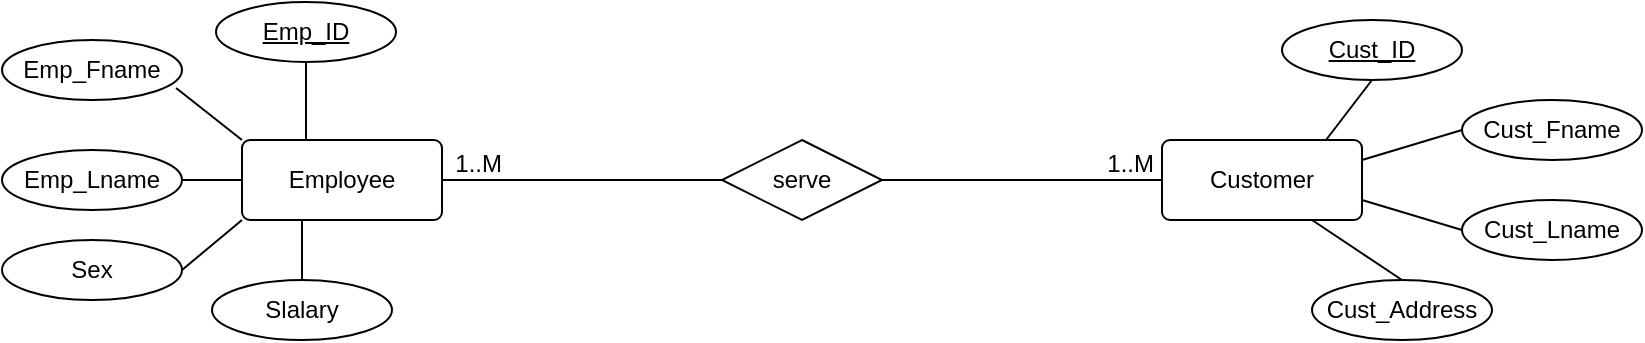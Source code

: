 <mxfile version="20.0.3" type="github">
  <diagram name="Page-1" id="e7e014a7-5840-1c2e-5031-d8a46d1fe8dd">
    <mxGraphModel dx="668" dy="346" grid="1" gridSize="10" guides="1" tooltips="1" connect="1" arrows="1" fold="1" page="1" pageScale="1" pageWidth="1169" pageHeight="826" background="none" math="0" shadow="0">
      <root>
        <mxCell id="0" />
        <mxCell id="1" parent="0" />
        <mxCell id="6G9fWAWwdj7xiABz0F1w-1" value="Employee" style="rounded=1;arcSize=10;whiteSpace=wrap;html=1;align=center;" vertex="1" parent="1">
          <mxGeometry x="160" y="200" width="100" height="40" as="geometry" />
        </mxCell>
        <mxCell id="6G9fWAWwdj7xiABz0F1w-2" value="Slalary" style="ellipse;whiteSpace=wrap;html=1;rounded=1;arcSize=10;" vertex="1" parent="1">
          <mxGeometry x="145" y="270" width="90" height="30" as="geometry" />
        </mxCell>
        <mxCell id="6G9fWAWwdj7xiABz0F1w-4" value="serve" style="shape=rhombus;perimeter=rhombusPerimeter;whiteSpace=wrap;html=1;align=center;" vertex="1" parent="1">
          <mxGeometry x="400" y="200" width="80" height="40" as="geometry" />
        </mxCell>
        <mxCell id="6G9fWAWwdj7xiABz0F1w-6" value="" style="endArrow=none;html=1;rounded=0;exitX=1;exitY=0.5;exitDx=0;exitDy=0;entryX=0;entryY=0.5;entryDx=0;entryDy=0;" edge="1" parent="1" source="6G9fWAWwdj7xiABz0F1w-4" target="6G9fWAWwdj7xiABz0F1w-8">
          <mxGeometry relative="1" as="geometry">
            <mxPoint x="360" y="350" as="sourcePoint" />
            <mxPoint x="520" y="350" as="targetPoint" />
          </mxGeometry>
        </mxCell>
        <mxCell id="6G9fWAWwdj7xiABz0F1w-7" value="1..M" style="resizable=0;html=1;align=right;verticalAlign=bottom;" connectable="0" vertex="1" parent="6G9fWAWwdj7xiABz0F1w-6">
          <mxGeometry x="1" relative="1" as="geometry">
            <mxPoint x="-4" as="offset" />
          </mxGeometry>
        </mxCell>
        <mxCell id="6G9fWAWwdj7xiABz0F1w-8" value="Customer" style="rounded=1;arcSize=10;whiteSpace=wrap;html=1;align=center;" vertex="1" parent="1">
          <mxGeometry x="620" y="200" width="100" height="40" as="geometry" />
        </mxCell>
        <mxCell id="6G9fWAWwdj7xiABz0F1w-9" value="" style="endArrow=none;html=1;rounded=0;exitX=1;exitY=0.5;exitDx=0;exitDy=0;entryX=0;entryY=0.5;entryDx=0;entryDy=0;" edge="1" parent="1" source="6G9fWAWwdj7xiABz0F1w-1" target="6G9fWAWwdj7xiABz0F1w-4">
          <mxGeometry relative="1" as="geometry">
            <mxPoint x="490" y="230" as="sourcePoint" />
            <mxPoint x="630" y="230" as="targetPoint" />
          </mxGeometry>
        </mxCell>
        <mxCell id="6G9fWAWwdj7xiABz0F1w-10" value="1..M" style="resizable=0;html=1;align=right;verticalAlign=bottom;" connectable="0" vertex="1" parent="6G9fWAWwdj7xiABz0F1w-9">
          <mxGeometry x="1" relative="1" as="geometry">
            <mxPoint x="-110" as="offset" />
          </mxGeometry>
        </mxCell>
        <mxCell id="6G9fWAWwdj7xiABz0F1w-11" value="Sex" style="ellipse;whiteSpace=wrap;html=1;rounded=1;arcSize=10;" vertex="1" parent="1">
          <mxGeometry x="40" y="250" width="90" height="30" as="geometry" />
        </mxCell>
        <mxCell id="6G9fWAWwdj7xiABz0F1w-12" value="Emp_Lname" style="ellipse;whiteSpace=wrap;html=1;rounded=1;arcSize=10;" vertex="1" parent="1">
          <mxGeometry x="40" y="205" width="90" height="30" as="geometry" />
        </mxCell>
        <mxCell id="6G9fWAWwdj7xiABz0F1w-13" value="Emp_Fname" style="ellipse;whiteSpace=wrap;html=1;rounded=1;arcSize=10;" vertex="1" parent="1">
          <mxGeometry x="40" y="150" width="90" height="30" as="geometry" />
        </mxCell>
        <mxCell id="6G9fWAWwdj7xiABz0F1w-14" value="&lt;u&gt;Emp_ID&lt;/u&gt;" style="ellipse;whiteSpace=wrap;html=1;rounded=1;arcSize=10;" vertex="1" parent="1">
          <mxGeometry x="147" y="131" width="90" height="30" as="geometry" />
        </mxCell>
        <mxCell id="6G9fWAWwdj7xiABz0F1w-15" value="" style="endArrow=none;html=1;rounded=0;exitX=0.5;exitY=0;exitDx=0;exitDy=0;" edge="1" parent="1" source="6G9fWAWwdj7xiABz0F1w-2">
          <mxGeometry relative="1" as="geometry">
            <mxPoint x="360" y="350" as="sourcePoint" />
            <mxPoint x="190" y="240" as="targetPoint" />
          </mxGeometry>
        </mxCell>
        <mxCell id="6G9fWAWwdj7xiABz0F1w-16" value="" style="endArrow=none;html=1;rounded=0;exitX=1;exitY=0.5;exitDx=0;exitDy=0;entryX=0;entryY=1;entryDx=0;entryDy=0;" edge="1" parent="1" source="6G9fWAWwdj7xiABz0F1w-11" target="6G9fWAWwdj7xiABz0F1w-1">
          <mxGeometry relative="1" as="geometry">
            <mxPoint x="200" y="280" as="sourcePoint" />
            <mxPoint x="220" y="250" as="targetPoint" />
          </mxGeometry>
        </mxCell>
        <mxCell id="6G9fWAWwdj7xiABz0F1w-17" value="" style="endArrow=none;html=1;rounded=0;exitX=0.5;exitY=1;exitDx=0;exitDy=0;entryX=0.32;entryY=0;entryDx=0;entryDy=0;entryPerimeter=0;" edge="1" parent="1" source="6G9fWAWwdj7xiABz0F1w-14" target="6G9fWAWwdj7xiABz0F1w-1">
          <mxGeometry relative="1" as="geometry">
            <mxPoint x="140" y="275" as="sourcePoint" />
            <mxPoint x="170" y="250" as="targetPoint" />
          </mxGeometry>
        </mxCell>
        <mxCell id="6G9fWAWwdj7xiABz0F1w-18" value="" style="endArrow=none;html=1;rounded=0;exitX=0.967;exitY=0.8;exitDx=0;exitDy=0;entryX=0;entryY=0;entryDx=0;entryDy=0;exitPerimeter=0;" edge="1" parent="1" source="6G9fWAWwdj7xiABz0F1w-13" target="6G9fWAWwdj7xiABz0F1w-1">
          <mxGeometry relative="1" as="geometry">
            <mxPoint x="200" y="170" as="sourcePoint" />
            <mxPoint x="202" y="210" as="targetPoint" />
          </mxGeometry>
        </mxCell>
        <mxCell id="6G9fWAWwdj7xiABz0F1w-19" value="" style="endArrow=none;html=1;rounded=0;exitX=1;exitY=0.5;exitDx=0;exitDy=0;entryX=0;entryY=0.5;entryDx=0;entryDy=0;" edge="1" parent="1" source="6G9fWAWwdj7xiABz0F1w-12" target="6G9fWAWwdj7xiABz0F1w-1">
          <mxGeometry relative="1" as="geometry">
            <mxPoint x="137.03" y="184" as="sourcePoint" />
            <mxPoint x="170" y="210" as="targetPoint" />
          </mxGeometry>
        </mxCell>
        <mxCell id="6G9fWAWwdj7xiABz0F1w-20" value="Cust_Address" style="ellipse;whiteSpace=wrap;html=1;rounded=1;arcSize=10;" vertex="1" parent="1">
          <mxGeometry x="695" y="270" width="90" height="30" as="geometry" />
        </mxCell>
        <mxCell id="6G9fWAWwdj7xiABz0F1w-22" value="Cust_Lname" style="ellipse;whiteSpace=wrap;html=1;rounded=1;arcSize=10;" vertex="1" parent="1">
          <mxGeometry x="770" y="230" width="90" height="30" as="geometry" />
        </mxCell>
        <mxCell id="6G9fWAWwdj7xiABz0F1w-23" value="&lt;u&gt;Cust_ID&lt;/u&gt;" style="ellipse;whiteSpace=wrap;html=1;rounded=1;arcSize=10;" vertex="1" parent="1">
          <mxGeometry x="680" y="140" width="90" height="30" as="geometry" />
        </mxCell>
        <mxCell id="6G9fWAWwdj7xiABz0F1w-24" value="Cust_Fname" style="ellipse;whiteSpace=wrap;html=1;rounded=1;arcSize=10;" vertex="1" parent="1">
          <mxGeometry x="770" y="180" width="90" height="30" as="geometry" />
        </mxCell>
        <mxCell id="6G9fWAWwdj7xiABz0F1w-25" value="" style="endArrow=none;html=1;rounded=0;exitX=0.5;exitY=0;exitDx=0;exitDy=0;entryX=0.75;entryY=1;entryDx=0;entryDy=0;" edge="1" parent="1" source="6G9fWAWwdj7xiABz0F1w-20" target="6G9fWAWwdj7xiABz0F1w-8">
          <mxGeometry relative="1" as="geometry">
            <mxPoint x="910" y="360" as="sourcePoint" />
            <mxPoint x="740" y="250" as="targetPoint" />
          </mxGeometry>
        </mxCell>
        <mxCell id="6G9fWAWwdj7xiABz0F1w-27" value="" style="endArrow=none;html=1;rounded=0;exitX=0;exitY=0.5;exitDx=0;exitDy=0;entryX=1;entryY=0.25;entryDx=0;entryDy=0;" edge="1" parent="1" source="6G9fWAWwdj7xiABz0F1w-24" target="6G9fWAWwdj7xiABz0F1w-8">
          <mxGeometry relative="1" as="geometry">
            <mxPoint x="690" y="285" as="sourcePoint" />
            <mxPoint x="742" y="210" as="targetPoint" />
          </mxGeometry>
        </mxCell>
        <mxCell id="6G9fWAWwdj7xiABz0F1w-28" value="" style="endArrow=none;html=1;rounded=0;exitX=0.5;exitY=1;exitDx=0;exitDy=0;entryX=0.82;entryY=0;entryDx=0;entryDy=0;entryPerimeter=0;" edge="1" parent="1" source="6G9fWAWwdj7xiABz0F1w-23" target="6G9fWAWwdj7xiABz0F1w-8">
          <mxGeometry relative="1" as="geometry">
            <mxPoint x="750" y="180" as="sourcePoint" />
            <mxPoint x="710" y="210" as="targetPoint" />
          </mxGeometry>
        </mxCell>
        <mxCell id="6G9fWAWwdj7xiABz0F1w-29" value="" style="endArrow=none;html=1;rounded=0;exitX=0;exitY=0.5;exitDx=0;exitDy=0;entryX=1;entryY=0.75;entryDx=0;entryDy=0;" edge="1" parent="1" source="6G9fWAWwdj7xiABz0F1w-22" target="6G9fWAWwdj7xiABz0F1w-8">
          <mxGeometry relative="1" as="geometry">
            <mxPoint x="687.03" y="194" as="sourcePoint" />
            <mxPoint x="710" y="230" as="targetPoint" />
          </mxGeometry>
        </mxCell>
      </root>
    </mxGraphModel>
  </diagram>
</mxfile>
